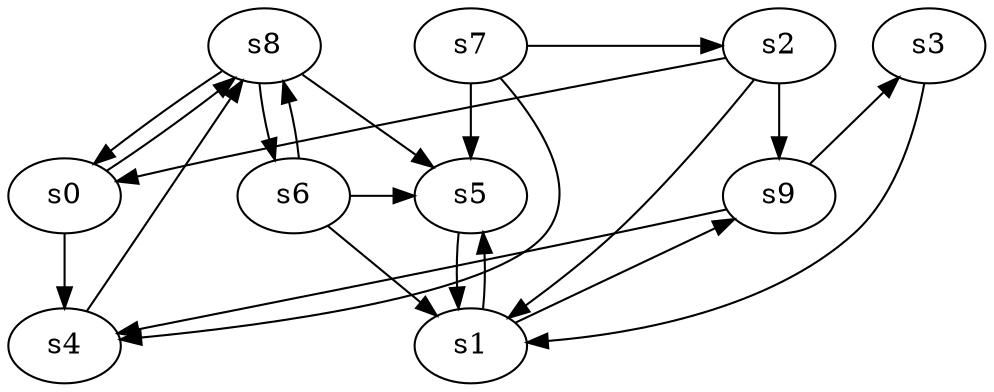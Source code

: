 digraph game_0930_complex_10 {
    s0 [name="s0", player=0];
    s1 [name="s1", player=1];
    s2 [name="s2", player=0];
    s3 [name="s3", player=1];
    s4 [name="s4", player=0];
    s5 [name="s5", player=1];
    s6 [name="s6", player=0];
    s7 [name="s7", player=1];
    s8 [name="s8", player=0, target=1];
    s9 [name="s9", player=1, target=1];

    s0 -> s4;
    s0 -> s8 [constraint="time == 0 || time == 6 || time == 15"];
    s1 -> s5 [constraint="time == 5 || time == 15 || time == 17 || time == 19 || time == 20"];
    s1 -> s9 [constraint="time % 2 == 0 || time % 2 == 1"];
    s2 -> s0 [constraint="time == 8 || time == 9 || time == 21"];
    s2 -> s1 [constraint="time % 4 == 1 && time % 4 == 0"];
    s2 -> s9;
    s3 -> s1 [constraint="time % 3 == 0 || time % 2 == 0"];
    s4 -> s8 [constraint="!(time % 2 == 0)"];
    s5 -> s1;
    s6 -> s1 [constraint="time % 4 == 0 && time % 3 == 2"];
    s6 -> s5 [constraint="time == 12 || time == 13 || time == 15 || time == 16"];
    s6 -> s8 [constraint="time % 7 == 1"];
    s7 -> s2 [constraint="time % 3 == 2 && time % 5 == 1"];
    s7 -> s4 [constraint="time == 2 || time == 13 || time == 15"];
    s7 -> s5;
    s8 -> s0;
    s8 -> s5 [constraint="time == 9 || time == 13 || time == 15 || time == 21"];
    s8 -> s6;
    s9 -> s3 [constraint="time == 0 || time == 1 || time == 11 || time == 13"];
    s9 -> s4 [constraint="time == 7 || time == 8 || time == 10 || time == 17"];
}
